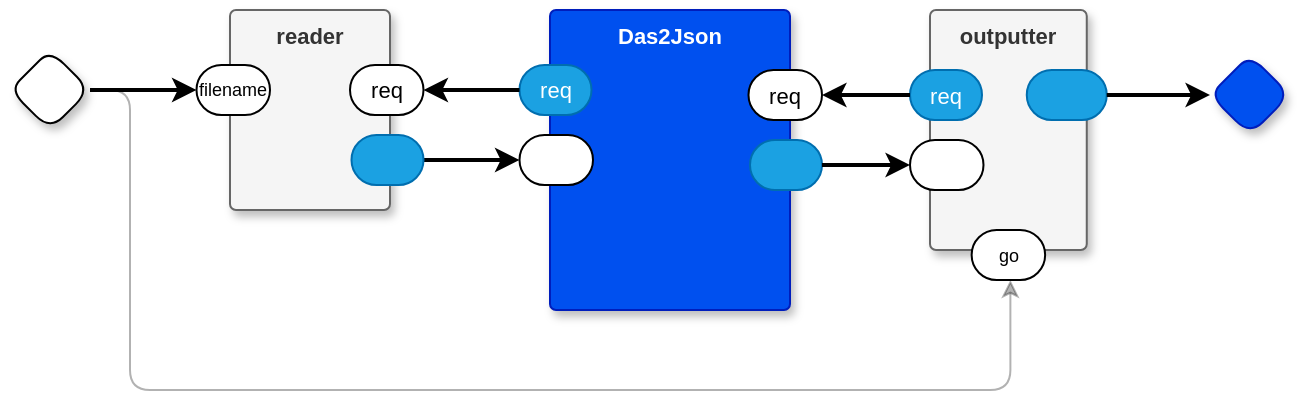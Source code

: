 <mxfile version="24.4.0" type="device" pages="3">
  <diagram name="main" id="E4cMiIE-ownNmwpYTak5">
    <mxGraphModel dx="1100" dy="543" grid="1" gridSize="10" guides="1" tooltips="1" connect="1" arrows="1" fold="1" page="1" pageScale="1" pageWidth="850" pageHeight="1100" math="0" shadow="0">
      <root>
        <mxCell id="0" />
        <mxCell id="1" parent="0" />
        <mxCell id="siGD5RMiIPgeq7OAiSig-44" value="reader" style="rounded=1;whiteSpace=wrap;html=1;container=1;recursiveResize=0;verticalAlign=top;arcSize=6;fontStyle=1;autosize=0;points=[];absoluteArcSize=1;shadow=1;fontFamily=Helvetica;fontSize=11;gradientDirection=west;fillColor=#f5f5f5;fontColor=#333333;strokeColor=#666666;" parent="1" vertex="1">
          <mxGeometry x="120" y="40" width="80" height="100" as="geometry">
            <mxRectangle x="-98" y="-1230" width="99" height="26" as="alternateBounds" />
          </mxGeometry>
        </mxCell>
        <mxCell id="siGD5RMiIPgeq7OAiSig-45" value="filename" style="rounded=1;whiteSpace=wrap;html=1;sketch=0;points=[[0,0.5,0,0,0],[1,0.5,0,0,0]];arcSize=50;fontFamily=Helvetica;fontSize=9;fontColor=default;" parent="siGD5RMiIPgeq7OAiSig-44" vertex="1">
          <mxGeometry x="-16.75" y="27.5" width="36.75" height="25" as="geometry" />
        </mxCell>
        <mxCell id="0_egswEI91i9wpKsQxG1-11" value="req" style="rounded=1;whiteSpace=wrap;html=1;sketch=0;points=[[0,0.5,0,0,0],[1,0.5,0,0,0]];arcSize=50;fontFamily=Helvetica;fontSize=11;fontColor=default;" parent="siGD5RMiIPgeq7OAiSig-44" vertex="1">
          <mxGeometry x="60" y="27.5" width="36.75" height="25" as="geometry" />
        </mxCell>
        <mxCell id="siGD5RMiIPgeq7OAiSig-50" value="" style="rhombus;whiteSpace=wrap;html=1;rounded=1;fontStyle=1;glass=0;sketch=0;fontSize=12;points=[[0,0.5,0,0,0],[0.5,0,0,0,0],[0.5,1,0,0,0],[1,0.5,0,0,0]];shadow=1;fontFamily=Helvetica;fontColor=default;" parent="1" vertex="1">
          <mxGeometry x="10" y="60" width="40" height="40" as="geometry" />
        </mxCell>
        <mxCell id="siGD5RMiIPgeq7OAiSig-51" style="edgeStyle=orthogonalEdgeStyle;rounded=1;orthogonalLoop=1;jettySize=auto;html=1;entryX=0;entryY=0.5;entryDx=0;entryDy=0;entryPerimeter=0;curved=0;strokeWidth=2;" parent="1" source="siGD5RMiIPgeq7OAiSig-50" target="siGD5RMiIPgeq7OAiSig-45" edge="1">
          <mxGeometry relative="1" as="geometry" />
        </mxCell>
        <mxCell id="siGD5RMiIPgeq7OAiSig-52" value="" style="rhombus;whiteSpace=wrap;html=1;rounded=1;fontStyle=1;glass=0;sketch=0;fontSize=12;points=[[0,0.5,0,0,0],[0.5,0,0,0,0],[0.5,1,0,0,0],[1,0.5,0,0,0]];shadow=1;fillColor=#0050ef;fontColor=#ffffff;strokeColor=#001DBC;fontFamily=Helvetica;" parent="1" vertex="1">
          <mxGeometry x="610" y="62.5" width="40" height="40" as="geometry" />
        </mxCell>
        <mxCell id="0_egswEI91i9wpKsQxG1-4" value="outputter" style="rounded=1;whiteSpace=wrap;html=1;container=1;recursiveResize=0;verticalAlign=top;arcSize=6;fontStyle=1;autosize=0;points=[];absoluteArcSize=1;shadow=1;fontFamily=Helvetica;fontSize=11;gradientDirection=west;fillColor=#f5f5f5;fontColor=#333333;strokeColor=#666666;" parent="1" vertex="1">
          <mxGeometry x="470" y="40" width="78.38" height="120" as="geometry">
            <mxRectangle x="-98" y="-1230" width="99" height="26" as="alternateBounds" />
          </mxGeometry>
        </mxCell>
        <mxCell id="0_egswEI91i9wpKsQxG1-18" value="req" style="rounded=1;whiteSpace=wrap;html=1;sketch=0;points=[[0,0.5,0,0,0],[1,0.5,0,0,0]];fillColor=#1ba1e2;fontColor=#ffffff;strokeColor=#006EAF;arcSize=50;fontFamily=Helvetica;fontSize=11;" parent="0_egswEI91i9wpKsQxG1-4" vertex="1">
          <mxGeometry x="-10" y="30" width="36" height="25" as="geometry" />
        </mxCell>
        <mxCell id="0_egswEI91i9wpKsQxG1-19" value="" style="rounded=1;whiteSpace=wrap;html=1;sketch=0;points=[[0,0.5,0,0,0],[1,0.5,0,0,0]];arcSize=50;fontFamily=Helvetica;fontSize=11;fontColor=default;" parent="0_egswEI91i9wpKsQxG1-4" vertex="1">
          <mxGeometry x="-10" y="65" width="36.75" height="25" as="geometry" />
        </mxCell>
        <mxCell id="0_egswEI91i9wpKsQxG1-6" value="" style="rounded=1;whiteSpace=wrap;html=1;sketch=0;points=[[0,0.5,0,0,0],[1,0.5,0,0,0]];fillColor=#1ba1e2;fontColor=#ffffff;strokeColor=#006EAF;arcSize=50;fontFamily=Helvetica;fontSize=11;" parent="0_egswEI91i9wpKsQxG1-4" vertex="1">
          <mxGeometry x="48.38" y="30" width="40" height="25" as="geometry" />
        </mxCell>
        <mxCell id="0_egswEI91i9wpKsQxG1-21" value="go" style="rounded=1;whiteSpace=wrap;html=1;sketch=0;points=[[0,0.5,0,0,0],[1,0.5,0,0,0]];arcSize=50;fontFamily=Helvetica;fontSize=9;fontColor=default;" parent="0_egswEI91i9wpKsQxG1-4" vertex="1">
          <mxGeometry x="20.82" y="110" width="36.75" height="25" as="geometry" />
        </mxCell>
        <mxCell id="0_egswEI91i9wpKsQxG1-9" style="edgeStyle=orthogonalEdgeStyle;curved=0;rounded=1;orthogonalLoop=1;jettySize=auto;html=1;exitX=1;exitY=0.5;exitDx=0;exitDy=0;exitPerimeter=0;entryX=0;entryY=0.5;entryDx=0;entryDy=0;entryPerimeter=0;strokeColor=default;strokeWidth=2;align=center;verticalAlign=middle;fontFamily=Helvetica;fontSize=11;fontColor=default;labelBackgroundColor=default;endArrow=classic;" parent="1" source="0_egswEI91i9wpKsQxG1-6" target="siGD5RMiIPgeq7OAiSig-52" edge="1">
          <mxGeometry relative="1" as="geometry" />
        </mxCell>
        <mxCell id="0_egswEI91i9wpKsQxG1-22" style="edgeStyle=orthogonalEdgeStyle;curved=0;rounded=1;orthogonalLoop=1;jettySize=auto;html=1;exitX=1;exitY=0.5;exitDx=0;exitDy=0;exitPerimeter=0;entryX=0.527;entryY=1;entryDx=0;entryDy=0;entryPerimeter=0;strokeColor=default;strokeWidth=1;align=center;verticalAlign=middle;fontFamily=Helvetica;fontSize=11;fontColor=default;labelBackgroundColor=default;endArrow=classic;opacity=30;" parent="1" source="siGD5RMiIPgeq7OAiSig-50" target="0_egswEI91i9wpKsQxG1-21" edge="1">
          <mxGeometry relative="1" as="geometry">
            <Array as="points">
              <mxPoint x="70" y="80" />
              <mxPoint x="70" y="230" />
              <mxPoint x="510" y="230" />
            </Array>
          </mxGeometry>
        </mxCell>
        <mxCell id="0_egswEI91i9wpKsQxG1-1" value="Das2Json" style="rounded=1;whiteSpace=wrap;html=1;container=1;recursiveResize=0;verticalAlign=top;arcSize=6;fontStyle=1;autosize=0;points=[];absoluteArcSize=1;shadow=1;strokeColor=#001DBC;fillColor=#0050ef;fontFamily=Helvetica;fontSize=11;fontColor=#ffffff;gradientDirection=west;" parent="1" vertex="1">
          <mxGeometry x="280" y="40" width="120" height="150" as="geometry">
            <mxRectangle x="-98" y="-1230" width="99" height="26" as="alternateBounds" />
          </mxGeometry>
        </mxCell>
        <mxCell id="0_egswEI91i9wpKsQxG1-15" value="req" style="rounded=1;whiteSpace=wrap;html=1;sketch=0;points=[[0,0.5,0,0,0],[1,0.5,0,0,0]];arcSize=50;fontFamily=Helvetica;fontSize=11;fontColor=default;" parent="0_egswEI91i9wpKsQxG1-1" vertex="1">
          <mxGeometry x="99.25" y="30" width="36.75" height="25" as="geometry" />
        </mxCell>
        <mxCell id="0_egswEI91i9wpKsQxG1-16" value="" style="rounded=1;whiteSpace=wrap;html=1;sketch=0;points=[[0,0.5,0,0,0],[1,0.5,0,0,0]];fillColor=#1ba1e2;fontColor=#ffffff;strokeColor=#006EAF;arcSize=50;fontFamily=Helvetica;fontSize=11;" parent="0_egswEI91i9wpKsQxG1-1" vertex="1">
          <mxGeometry x="100" y="65" width="36" height="25" as="geometry" />
        </mxCell>
        <mxCell id="0_egswEI91i9wpKsQxG1-2" value="" style="rounded=1;whiteSpace=wrap;html=1;sketch=0;points=[[0,0.5,0,0,0],[1,0.5,0,0,0]];arcSize=50;fontFamily=Helvetica;fontSize=11;fontColor=default;" parent="0_egswEI91i9wpKsQxG1-1" vertex="1">
          <mxGeometry x="-15.25" y="62.5" width="36.75" height="25" as="geometry" />
        </mxCell>
        <mxCell id="0_egswEI91i9wpKsQxG1-10" value="req" style="rounded=1;whiteSpace=wrap;html=1;sketch=0;points=[[0,0.5,0,0,0],[1,0.5,0,0,0]];fillColor=#1ba1e2;fontColor=#ffffff;strokeColor=#006EAF;arcSize=50;fontFamily=Helvetica;fontSize=11;" parent="0_egswEI91i9wpKsQxG1-1" vertex="1">
          <mxGeometry x="-15.25" y="27.5" width="36" height="25" as="geometry" />
        </mxCell>
        <mxCell id="ExXnWvuiC4x3XPB99y_5-1" style="edgeStyle=orthogonalEdgeStyle;curved=0;rounded=1;orthogonalLoop=1;jettySize=auto;html=1;exitX=0;exitY=0.5;exitDx=0;exitDy=0;exitPerimeter=0;entryX=1;entryY=0.5;entryDx=0;entryDy=0;entryPerimeter=0;strokeColor=default;strokeWidth=2;align=center;verticalAlign=middle;fontFamily=Helvetica;fontSize=11;fontColor=default;labelBackgroundColor=default;endArrow=classic;" parent="1" source="0_egswEI91i9wpKsQxG1-18" target="0_egswEI91i9wpKsQxG1-15" edge="1">
          <mxGeometry relative="1" as="geometry" />
        </mxCell>
        <mxCell id="ExXnWvuiC4x3XPB99y_5-2" style="edgeStyle=orthogonalEdgeStyle;curved=0;rounded=1;orthogonalLoop=1;jettySize=auto;html=1;exitX=1;exitY=0.5;exitDx=0;exitDy=0;exitPerimeter=0;entryX=0;entryY=0.5;entryDx=0;entryDy=0;entryPerimeter=0;strokeColor=default;strokeWidth=2;align=center;verticalAlign=middle;fontFamily=Helvetica;fontSize=11;fontColor=default;labelBackgroundColor=default;endArrow=classic;" parent="1" source="0_egswEI91i9wpKsQxG1-16" target="0_egswEI91i9wpKsQxG1-19" edge="1">
          <mxGeometry relative="1" as="geometry" />
        </mxCell>
        <mxCell id="QmdkF-0ySJ8PbvCfQlHt-2" style="edgeStyle=orthogonalEdgeStyle;curved=0;rounded=1;orthogonalLoop=1;jettySize=auto;html=1;exitX=1;exitY=0.5;exitDx=0;exitDy=0;exitPerimeter=0;strokeColor=default;strokeWidth=2;align=center;verticalAlign=middle;fontFamily=Helvetica;fontSize=11;fontColor=default;labelBackgroundColor=default;endArrow=classic;" edge="1" parent="1" source="siGD5RMiIPgeq7OAiSig-46" target="0_egswEI91i9wpKsQxG1-2">
          <mxGeometry relative="1" as="geometry" />
        </mxCell>
        <mxCell id="QmdkF-0ySJ8PbvCfQlHt-1" style="edgeStyle=orthogonalEdgeStyle;rounded=1;orthogonalLoop=1;jettySize=auto;html=1;exitX=0;exitY=0.5;exitDx=0;exitDy=0;exitPerimeter=0;curved=0;strokeWidth=2;" edge="1" parent="1" source="0_egswEI91i9wpKsQxG1-10" target="0_egswEI91i9wpKsQxG1-11">
          <mxGeometry relative="1" as="geometry" />
        </mxCell>
        <mxCell id="siGD5RMiIPgeq7OAiSig-46" value="" style="rounded=1;whiteSpace=wrap;html=1;sketch=0;points=[[0,0.5,0,0,0],[1,0.5,0,0,0]];fillColor=#1ba1e2;fontColor=#ffffff;strokeColor=#006EAF;arcSize=50;fontFamily=Helvetica;fontSize=11;" parent="1" vertex="1">
          <mxGeometry x="180.75" y="102.5" width="36" height="25" as="geometry" />
        </mxCell>
      </root>
    </mxGraphModel>
  </diagram>
  <diagram id="tKUAVPDpHVoPhTyLRxK3" name="Das2Json">
    <mxGraphModel dx="1100" dy="543" grid="1" gridSize="10" guides="1" tooltips="1" connect="1" arrows="1" fold="1" page="1" pageScale="1" pageWidth="850" pageHeight="1100" math="0" shadow="0">
      <root>
        <mxCell id="0" />
        <mxCell id="1" parent="0" />
        <mxCell id="3v8mXTTOV3Mj367q0xcN-6" value="" style="rhombus;whiteSpace=wrap;html=1;rounded=1;fontStyle=1;glass=0;sketch=0;fontSize=12;points=[[0,0.5,0,0,0],[0.5,0,0,0,0],[0.5,1,0,0,0],[1,0.5,0,0,0]];shadow=1;fontFamily=Helvetica;fontColor=default;labelBackgroundColor=default;" parent="1" vertex="1">
          <mxGeometry x="200" y="60" width="40" height="40" as="geometry" />
        </mxCell>
        <mxCell id="3v8mXTTOV3Mj367q0xcN-7" value="req" style="rhombus;whiteSpace=wrap;html=1;rounded=1;fontStyle=1;glass=0;sketch=0;fontSize=12;points=[[0,0.5,0,0,0],[0.5,0,0,0,0],[0.5,1,0,0,0],[1,0.5,0,0,0]];shadow=1;fontFamily=Helvetica;fontColor=default;labelBackgroundColor=default;" parent="1" vertex="1">
          <mxGeometry x="700" y="120" width="40" height="40" as="geometry" />
        </mxCell>
        <mxCell id="3v8mXTTOV3Mj367q0xcN-8" value="req" style="rhombus;whiteSpace=wrap;html=1;rounded=1;fontStyle=1;glass=0;sketch=0;fontSize=12;points=[[0,0.5,0,0,0],[0.5,0,0,0,0],[0.5,1,0,0,0],[1,0.5,0,0,0]];shadow=1;fillColor=#0050ef;fontColor=#ffffff;strokeColor=#001DBC;fontFamily=Helvetica;labelBackgroundColor=none;" parent="1" vertex="1">
          <mxGeometry x="200" y="120" width="40" height="40" as="geometry" />
        </mxCell>
        <mxCell id="3v8mXTTOV3Mj367q0xcN-9" value="" style="rhombus;whiteSpace=wrap;html=1;rounded=1;fontStyle=1;glass=0;sketch=0;fontSize=12;points=[[0,0.5,0,0,0],[0.5,0,0,0,0],[0.5,1,0,0,0],[1,0.5,0,0,0]];shadow=1;fillColor=#0050ef;fontColor=#ffffff;strokeColor=#001DBC;fontFamily=Helvetica;labelBackgroundColor=default;" parent="1" vertex="1">
          <mxGeometry x="700" y="60" width="40" height="40" as="geometry" />
        </mxCell>
        <mxCell id="3v8mXTTOV3Mj367q0xcN-10" style="edgeStyle=orthogonalEdgeStyle;curved=0;rounded=1;orthogonalLoop=1;jettySize=auto;html=1;exitX=1;exitY=0.5;exitDx=0;exitDy=0;exitPerimeter=0;entryX=0;entryY=0.5;entryDx=0;entryDy=0;entryPerimeter=0;strokeColor=default;strokeWidth=2;align=center;verticalAlign=middle;fontFamily=Helvetica;fontSize=11;fontColor=default;labelBackgroundColor=default;endArrow=classic;" parent="1" source="3v8mXTTOV3Mj367q0xcN-6" target="3v8mXTTOV3Mj367q0xcN-9" edge="1">
          <mxGeometry relative="1" as="geometry">
            <mxPoint x="304" y="80" as="targetPoint" />
          </mxGeometry>
        </mxCell>
        <mxCell id="3v8mXTTOV3Mj367q0xcN-13" style="edgeStyle=orthogonalEdgeStyle;curved=0;rounded=1;orthogonalLoop=1;jettySize=auto;html=1;exitX=0;exitY=0.5;exitDx=0;exitDy=0;exitPerimeter=0;entryX=1;entryY=0.5;entryDx=0;entryDy=0;entryPerimeter=0;strokeColor=default;strokeWidth=2;align=center;verticalAlign=middle;fontFamily=Helvetica;fontSize=11;fontColor=default;labelBackgroundColor=default;endArrow=classic;" parent="1" source="3v8mXTTOV3Mj367q0xcN-7" target="3v8mXTTOV3Mj367q0xcN-8" edge="1">
          <mxGeometry relative="1" as="geometry">
            <mxPoint x="304.75" y="140" as="sourcePoint" />
          </mxGeometry>
        </mxCell>
      </root>
    </mxGraphModel>
  </diagram>
  <diagram name="Copy of das2json" id="HbJHLF34iwmHS2ShhDqq">
    <mxGraphModel dx="1100" dy="543" grid="1" gridSize="10" guides="1" tooltips="1" connect="1" arrows="1" fold="1" page="1" pageScale="1" pageWidth="850" pageHeight="1100" math="0" shadow="0">
      <root>
        <mxCell id="DG3zxkbt8vP7yFGIyDB8-0" />
        <mxCell id="DG3zxkbt8vP7yFGIyDB8-1" parent="DG3zxkbt8vP7yFGIyDB8-0" />
        <mxCell id="DG3zxkbt8vP7yFGIyDB8-2" value="Das2Json" style="rounded=1;whiteSpace=wrap;html=1;container=1;recursiveResize=0;verticalAlign=top;arcSize=6;fontStyle=1;autosize=0;points=[];absoluteArcSize=1;shadow=1;strokeColor=#6c8ebf;fillColor=#dae8fc;fontFamily=Helvetica;fontSize=11;gradientColor=#CC99FF;fontColor=default;gradientDirection=west;" vertex="1" parent="DG3zxkbt8vP7yFGIyDB8-1">
          <mxGeometry x="320" y="40" width="120" height="150" as="geometry">
            <mxRectangle x="-98" y="-1230" width="99" height="26" as="alternateBounds" />
          </mxGeometry>
        </mxCell>
        <mxCell id="DG3zxkbt8vP7yFGIyDB8-3" value="req" style="rounded=1;whiteSpace=wrap;html=1;sketch=0;points=[[0,0.5,0,0,0],[1,0.5,0,0,0]];arcSize=50;fontFamily=Helvetica;fontSize=11;fontColor=default;" vertex="1" parent="DG3zxkbt8vP7yFGIyDB8-2">
          <mxGeometry x="99.25" y="87.5" width="36.75" height="25" as="geometry" />
        </mxCell>
        <mxCell id="DG3zxkbt8vP7yFGIyDB8-4" value="" style="rounded=1;whiteSpace=wrap;html=1;sketch=0;points=[[0,0.5,0,0,0],[1,0.5,0,0,0]];fillColor=#1ba1e2;fontColor=#ffffff;strokeColor=#006EAF;arcSize=50;fontFamily=Helvetica;fontSize=11;" vertex="1" parent="DG3zxkbt8vP7yFGIyDB8-2">
          <mxGeometry x="100" y="27.5" width="36" height="25" as="geometry" />
        </mxCell>
        <mxCell id="DG3zxkbt8vP7yFGIyDB8-5" value="" style="rounded=1;whiteSpace=wrap;html=1;sketch=0;points=[[0,0.5,0,0,0],[1,0.5,0,0,0]];arcSize=50;fontFamily=Helvetica;fontSize=11;fontColor=default;" vertex="1" parent="DG3zxkbt8vP7yFGIyDB8-2">
          <mxGeometry x="-16" y="27.5" width="36.75" height="25" as="geometry" />
        </mxCell>
        <mxCell id="DG3zxkbt8vP7yFGIyDB8-6" value="req" style="rounded=1;whiteSpace=wrap;html=1;sketch=0;points=[[0,0.5,0,0,0],[1,0.5,0,0,0]];fillColor=#1ba1e2;fontColor=#ffffff;strokeColor=#006EAF;arcSize=50;fontFamily=Helvetica;fontSize=11;" vertex="1" parent="DG3zxkbt8vP7yFGIyDB8-2">
          <mxGeometry x="-15.25" y="87.5" width="36" height="25" as="geometry" />
        </mxCell>
        <mxCell id="DG3zxkbt8vP7yFGIyDB8-7" value="" style="rhombus;whiteSpace=wrap;html=1;rounded=1;fontStyle=1;glass=0;sketch=0;fontSize=12;points=[[0,0.5,0,0,0],[0.5,0,0,0,0],[0.5,1,0,0,0],[1,0.5,0,0,0]];shadow=1;fontFamily=Helvetica;fontColor=default;labelBackgroundColor=default;" vertex="1" parent="DG3zxkbt8vP7yFGIyDB8-1">
          <mxGeometry x="200" y="60" width="40" height="40" as="geometry" />
        </mxCell>
        <mxCell id="DG3zxkbt8vP7yFGIyDB8-8" value="req" style="rhombus;whiteSpace=wrap;html=1;rounded=1;fontStyle=1;glass=0;sketch=0;fontSize=12;points=[[0,0.5,0,0,0],[0.5,0,0,0,0],[0.5,1,0,0,0],[1,0.5,0,0,0]];shadow=1;fontFamily=Helvetica;fontColor=default;labelBackgroundColor=default;" vertex="1" parent="DG3zxkbt8vP7yFGIyDB8-1">
          <mxGeometry x="700" y="120" width="40" height="40" as="geometry" />
        </mxCell>
        <mxCell id="DG3zxkbt8vP7yFGIyDB8-9" value="req" style="rhombus;whiteSpace=wrap;html=1;rounded=1;fontStyle=1;glass=0;sketch=0;fontSize=12;points=[[0,0.5,0,0,0],[0.5,0,0,0,0],[0.5,1,0,0,0],[1,0.5,0,0,0]];shadow=1;fillColor=#0050ef;fontColor=#ffffff;strokeColor=#001DBC;fontFamily=Helvetica;labelBackgroundColor=none;" vertex="1" parent="DG3zxkbt8vP7yFGIyDB8-1">
          <mxGeometry x="200" y="120" width="40" height="40" as="geometry" />
        </mxCell>
        <mxCell id="DG3zxkbt8vP7yFGIyDB8-10" value="" style="rhombus;whiteSpace=wrap;html=1;rounded=1;fontStyle=1;glass=0;sketch=0;fontSize=12;points=[[0,0.5,0,0,0],[0.5,0,0,0,0],[0.5,1,0,0,0],[1,0.5,0,0,0]];shadow=1;fillColor=#0050ef;fontColor=#ffffff;strokeColor=#001DBC;fontFamily=Helvetica;labelBackgroundColor=default;" vertex="1" parent="DG3zxkbt8vP7yFGIyDB8-1">
          <mxGeometry x="700" y="60" width="40" height="40" as="geometry" />
        </mxCell>
        <mxCell id="DG3zxkbt8vP7yFGIyDB8-11" style="edgeStyle=orthogonalEdgeStyle;curved=0;rounded=1;orthogonalLoop=1;jettySize=auto;html=1;exitX=1;exitY=0.5;exitDx=0;exitDy=0;exitPerimeter=0;entryX=0;entryY=0.5;entryDx=0;entryDy=0;entryPerimeter=0;strokeColor=default;strokeWidth=2;align=center;verticalAlign=middle;fontFamily=Helvetica;fontSize=11;fontColor=default;labelBackgroundColor=default;endArrow=classic;" edge="1" parent="DG3zxkbt8vP7yFGIyDB8-1" source="DG3zxkbt8vP7yFGIyDB8-7" target="DG3zxkbt8vP7yFGIyDB8-5">
          <mxGeometry relative="1" as="geometry" />
        </mxCell>
        <mxCell id="DG3zxkbt8vP7yFGIyDB8-12" style="edgeStyle=orthogonalEdgeStyle;curved=0;rounded=1;orthogonalLoop=1;jettySize=auto;html=1;exitX=0;exitY=0.5;exitDx=0;exitDy=0;exitPerimeter=0;entryX=1;entryY=0.5;entryDx=0;entryDy=0;entryPerimeter=0;strokeColor=default;strokeWidth=2;align=center;verticalAlign=middle;fontFamily=Helvetica;fontSize=11;fontColor=default;labelBackgroundColor=default;endArrow=classic;" edge="1" parent="DG3zxkbt8vP7yFGIyDB8-1" source="DG3zxkbt8vP7yFGIyDB8-6" target="DG3zxkbt8vP7yFGIyDB8-9">
          <mxGeometry relative="1" as="geometry" />
        </mxCell>
        <mxCell id="DG3zxkbt8vP7yFGIyDB8-13" value="DeNoise" style="rounded=1;whiteSpace=wrap;html=1;container=1;recursiveResize=0;verticalAlign=top;arcSize=6;fontStyle=1;autosize=0;points=[];absoluteArcSize=1;shadow=1;strokeColor=#6c8ebf;fillColor=#dae8fc;fontFamily=Helvetica;fontSize=11;gradientColor=#CC99FF;fontColor=default;gradientDirection=west;" vertex="1" parent="DG3zxkbt8vP7yFGIyDB8-1">
          <mxGeometry x="520" y="40" width="120" height="150" as="geometry">
            <mxRectangle x="-98" y="-1230" width="99" height="26" as="alternateBounds" />
          </mxGeometry>
        </mxCell>
        <mxCell id="DG3zxkbt8vP7yFGIyDB8-14" value="req" style="rounded=1;whiteSpace=wrap;html=1;sketch=0;points=[[0,0.5,0,0,0],[1,0.5,0,0,0]];arcSize=50;fontFamily=Helvetica;fontSize=11;fontColor=default;" vertex="1" parent="DG3zxkbt8vP7yFGIyDB8-13">
          <mxGeometry x="99.25" y="87.5" width="36.75" height="25" as="geometry" />
        </mxCell>
        <mxCell id="DG3zxkbt8vP7yFGIyDB8-15" value="" style="rounded=1;whiteSpace=wrap;html=1;sketch=0;points=[[0,0.5,0,0,0],[1,0.5,0,0,0]];fillColor=#1ba1e2;fontColor=#ffffff;strokeColor=#006EAF;arcSize=50;fontFamily=Helvetica;fontSize=11;" vertex="1" parent="DG3zxkbt8vP7yFGIyDB8-13">
          <mxGeometry x="100" y="27.5" width="36" height="25" as="geometry" />
        </mxCell>
        <mxCell id="DG3zxkbt8vP7yFGIyDB8-16" value="" style="rounded=1;whiteSpace=wrap;html=1;sketch=0;points=[[0,0.5,0,0,0],[1,0.5,0,0,0]];arcSize=50;fontFamily=Helvetica;fontSize=11;fontColor=default;" vertex="1" parent="DG3zxkbt8vP7yFGIyDB8-13">
          <mxGeometry x="-16" y="27.5" width="36.75" height="25" as="geometry" />
        </mxCell>
        <mxCell id="DG3zxkbt8vP7yFGIyDB8-17" value="req" style="rounded=1;whiteSpace=wrap;html=1;sketch=0;points=[[0,0.5,0,0,0],[1,0.5,0,0,0]];fillColor=#1ba1e2;fontColor=#ffffff;strokeColor=#006EAF;arcSize=50;fontFamily=Helvetica;fontSize=11;" vertex="1" parent="DG3zxkbt8vP7yFGIyDB8-13">
          <mxGeometry x="-15.25" y="87.5" width="36" height="25" as="geometry" />
        </mxCell>
        <mxCell id="DG3zxkbt8vP7yFGIyDB8-18" style="edgeStyle=orthogonalEdgeStyle;curved=0;rounded=1;orthogonalLoop=1;jettySize=auto;html=1;exitX=1;exitY=0.5;exitDx=0;exitDy=0;exitPerimeter=0;strokeColor=default;strokeWidth=2;align=center;verticalAlign=middle;fontFamily=Helvetica;fontSize=11;fontColor=default;labelBackgroundColor=default;endArrow=classic;" edge="1" parent="DG3zxkbt8vP7yFGIyDB8-1" source="DG3zxkbt8vP7yFGIyDB8-15" target="DG3zxkbt8vP7yFGIyDB8-10">
          <mxGeometry relative="1" as="geometry" />
        </mxCell>
        <mxCell id="DG3zxkbt8vP7yFGIyDB8-19" style="edgeStyle=orthogonalEdgeStyle;curved=0;rounded=1;orthogonalLoop=1;jettySize=auto;html=1;exitX=0;exitY=0.5;exitDx=0;exitDy=0;exitPerimeter=0;entryX=1;entryY=0.5;entryDx=0;entryDy=0;entryPerimeter=0;strokeColor=default;strokeWidth=2;align=center;verticalAlign=middle;fontFamily=Helvetica;fontSize=11;fontColor=default;labelBackgroundColor=default;endArrow=classic;" edge="1" parent="DG3zxkbt8vP7yFGIyDB8-1" source="DG3zxkbt8vP7yFGIyDB8-8" target="DG3zxkbt8vP7yFGIyDB8-14">
          <mxGeometry relative="1" as="geometry" />
        </mxCell>
        <mxCell id="DG3zxkbt8vP7yFGIyDB8-20" style="edgeStyle=orthogonalEdgeStyle;curved=0;rounded=1;orthogonalLoop=1;jettySize=auto;html=1;exitX=1;exitY=0.5;exitDx=0;exitDy=0;exitPerimeter=0;entryX=0;entryY=0.5;entryDx=0;entryDy=0;entryPerimeter=0;strokeColor=default;strokeWidth=2;align=center;verticalAlign=middle;fontFamily=Helvetica;fontSize=11;fontColor=default;labelBackgroundColor=default;endArrow=classic;" edge="1" parent="DG3zxkbt8vP7yFGIyDB8-1" source="DG3zxkbt8vP7yFGIyDB8-4" target="DG3zxkbt8vP7yFGIyDB8-16">
          <mxGeometry relative="1" as="geometry" />
        </mxCell>
        <mxCell id="DG3zxkbt8vP7yFGIyDB8-21" style="edgeStyle=orthogonalEdgeStyle;curved=0;rounded=1;orthogonalLoop=1;jettySize=auto;html=1;exitX=0;exitY=0.5;exitDx=0;exitDy=0;exitPerimeter=0;strokeColor=default;strokeWidth=2;align=center;verticalAlign=middle;fontFamily=Helvetica;fontSize=11;fontColor=default;labelBackgroundColor=default;endArrow=classic;" edge="1" parent="DG3zxkbt8vP7yFGIyDB8-1" source="DG3zxkbt8vP7yFGIyDB8-17" target="DG3zxkbt8vP7yFGIyDB8-3">
          <mxGeometry relative="1" as="geometry" />
        </mxCell>
      </root>
    </mxGraphModel>
  </diagram>
</mxfile>
